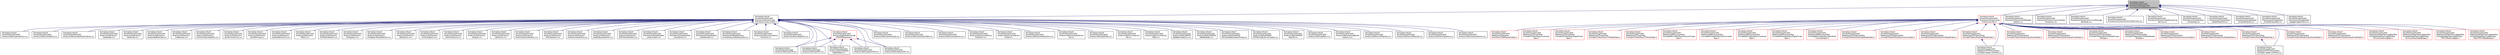 digraph "/home/travis/build/AliceO2Group/AliceO2/Framework/Core/include/Framework/EndOfStreamContext.h"
{
 // INTERACTIVE_SVG=YES
  bgcolor="transparent";
  edge [fontname="Helvetica",fontsize="10",labelfontname="Helvetica",labelfontsize="10"];
  node [fontname="Helvetica",fontsize="10",shape=record];
  Node110 [label="/home/travis/build\l/AliceO2Group/AliceO2\l/Framework/Core/include\l/Framework/EndOfStreamContext.h",height=0.2,width=0.4,color="black", fillcolor="grey75", style="filled", fontcolor="black"];
  Node110 -> Node111 [dir="back",color="midnightblue",fontsize="10",style="solid",fontname="Helvetica"];
  Node111 [label="/home/travis/build\l/AliceO2Group/AliceO2\l/Framework/Core/include\l/Framework/AnalysisTask.h",height=0.2,width=0.4,color="black",URL="$d6/d57/AnalysisTask_8h.html"];
  Node111 -> Node112 [dir="back",color="midnightblue",fontsize="10",style="solid",fontname="Helvetica"];
  Node112 [label="/home/travis/build\l/AliceO2Group/AliceO2\l/Analysis/Core/src/Correlation\lContainer.cxx",height=0.2,width=0.4,color="black",URL="$dc/def/CorrelationContainer_8cxx.html"];
  Node111 -> Node113 [dir="back",color="midnightblue",fontsize="10",style="solid",fontname="Helvetica"];
  Node113 [label="/home/travis/build\l/AliceO2Group/AliceO2\l/Analysis/Core/src/StepTHn.cxx",height=0.2,width=0.4,color="black",URL="$d9/dae/StepTHn_8cxx.html"];
  Node111 -> Node114 [dir="back",color="midnightblue",fontsize="10",style="solid",fontname="Helvetica"];
  Node114 [label="/home/travis/build\l/AliceO2Group/AliceO2\l/Analysis/DataModel/include\l/PID/PIDResponse.h",height=0.2,width=0.4,color="red",URL="$d1/d98/PIDResponse_8h.html",tooltip="Set of tables, tasks and utilities to provide the interface between the analysis data model and the P..."];
  Node114 -> Node119 [dir="back",color="midnightblue",fontsize="10",style="solid",fontname="Helvetica"];
  Node119 [label="/home/travis/build\l/AliceO2Group/AliceO2\l/Analysis/Tasks/pidTOF.cxx",height=0.2,width=0.4,color="black",URL="$d5/d53/pidTOF_8cxx.html"];
  Node114 -> Node120 [dir="back",color="midnightblue",fontsize="10",style="solid",fontname="Helvetica"];
  Node120 [label="/home/travis/build\l/AliceO2Group/AliceO2\l/Analysis/Tasks/pidTPC.cxx",height=0.2,width=0.4,color="black",URL="$db/da2/pidTPC_8cxx.html"];
  Node114 -> Node116 [dir="back",color="midnightblue",fontsize="10",style="solid",fontname="Helvetica"];
  Node116 [label="/home/travis/build\l/AliceO2Group/AliceO2\l/Analysis/Tasks/PWGDQ\l/tableMaker.cxx",height=0.2,width=0.4,color="black",URL="$d9/d14/tableMaker_8cxx.html"];
  Node114 -> Node121 [dir="back",color="midnightblue",fontsize="10",style="solid",fontname="Helvetica"];
  Node121 [label="/home/travis/build\l/AliceO2Group/AliceO2\l/Analysis/Tasks/spectraTOF.cxx",height=0.2,width=0.4,color="black",URL="$df/d80/spectraTOF_8cxx.html"];
  Node114 -> Node122 [dir="back",color="midnightblue",fontsize="10",style="solid",fontname="Helvetica"];
  Node122 [label="/home/travis/build\l/AliceO2Group/AliceO2\l/Analysis/Tasks/spectraTPC.cxx",height=0.2,width=0.4,color="black",URL="$da/db2/spectraTPC_8cxx.html"];
  Node111 -> Node123 [dir="back",color="midnightblue",fontsize="10",style="solid",fontname="Helvetica"];
  Node123 [label="/home/travis/build\l/AliceO2Group/AliceO2\l/Analysis/Tasks/centralityQa.cxx",height=0.2,width=0.4,color="black",URL="$d5/d75/centralityQa_8cxx.html"];
  Node111 -> Node124 [dir="back",color="midnightblue",fontsize="10",style="solid",fontname="Helvetica"];
  Node124 [label="/home/travis/build\l/AliceO2Group/AliceO2\l/Analysis/Tasks/centralityTable.cxx",height=0.2,width=0.4,color="black",URL="$de/d41/centralityTable_8cxx.html"];
  Node111 -> Node125 [dir="back",color="midnightblue",fontsize="10",style="solid",fontname="Helvetica"];
  Node125 [label="/home/travis/build\l/AliceO2Group/AliceO2\l/Analysis/Tasks/correlations.cxx",height=0.2,width=0.4,color="black",URL="$d9/d61/correlations_8cxx.html"];
  Node111 -> Node126 [dir="back",color="midnightblue",fontsize="10",style="solid",fontname="Helvetica"];
  Node126 [label="/home/travis/build\l/AliceO2Group/AliceO2\l/Analysis/Tasks/correlations\lCollection.cxx",height=0.2,width=0.4,color="black",URL="$df/d59/correlationsCollection_8cxx.html"];
  Node111 -> Node127 [dir="back",color="midnightblue",fontsize="10",style="solid",fontname="Helvetica"];
  Node127 [label="/home/travis/build\l/AliceO2Group/AliceO2\l/Analysis/Tasks/correlations\lMixed.cxx",height=0.2,width=0.4,color="black",URL="$d4/d39/correlationsMixed_8cxx.html"];
  Node111 -> Node128 [dir="back",color="midnightblue",fontsize="10",style="solid",fontname="Helvetica"];
  Node128 [label="/home/travis/build\l/AliceO2Group/AliceO2\l/Analysis/Tasks/eventSelection.cxx",height=0.2,width=0.4,color="black",URL="$d9/df1/eventSelection_8cxx.html"];
  Node111 -> Node129 [dir="back",color="midnightblue",fontsize="10",style="solid",fontname="Helvetica"];
  Node129 [label="/home/travis/build\l/AliceO2Group/AliceO2\l/Analysis/Tasks/eventSelection\lQa.cxx",height=0.2,width=0.4,color="black",URL="$dd/d91/eventSelectionQa_8cxx.html"];
  Node111 -> Node130 [dir="back",color="midnightblue",fontsize="10",style="solid",fontname="Helvetica"];
  Node130 [label="/home/travis/build\l/AliceO2Group/AliceO2\l/Analysis/Tasks/jetfinder.cxx",height=0.2,width=0.4,color="black",URL="$d2/dc6/jetfinder_8cxx.html"];
  Node111 -> Node131 [dir="back",color="midnightblue",fontsize="10",style="solid",fontname="Helvetica"];
  Node131 [label="/home/travis/build\l/AliceO2Group/AliceO2\l/Analysis/Tasks/multiplicity\lQa.cxx",height=0.2,width=0.4,color="black",URL="$d3/d6a/multiplicityQa_8cxx.html"];
  Node111 -> Node132 [dir="back",color="midnightblue",fontsize="10",style="solid",fontname="Helvetica"];
  Node132 [label="/home/travis/build\l/AliceO2Group/AliceO2\l/Analysis/Tasks/multiplicity\lTable.cxx",height=0.2,width=0.4,color="black",URL="$d4/d23/multiplicityTable_8cxx.html"];
  Node111 -> Node119 [dir="back",color="midnightblue",fontsize="10",style="solid",fontname="Helvetica"];
  Node111 -> Node120 [dir="back",color="midnightblue",fontsize="10",style="solid",fontname="Helvetica"];
  Node111 -> Node133 [dir="back",color="midnightblue",fontsize="10",style="solid",fontname="Helvetica"];
  Node133 [label="/home/travis/build\l/AliceO2Group/AliceO2\l/Analysis/Tasks/PWGCF\l/dptdptcorrelations.cxx",height=0.2,width=0.4,color="black",URL="$dc/db0/dptdptcorrelations_8cxx.html"];
  Node111 -> Node116 [dir="back",color="midnightblue",fontsize="10",style="solid",fontname="Helvetica"];
  Node111 -> Node117 [dir="back",color="midnightblue",fontsize="10",style="solid",fontname="Helvetica"];
  Node117 [label="/home/travis/build\l/AliceO2Group/AliceO2\l/Analysis/Tasks/PWGDQ\l/tableReader.cxx",height=0.2,width=0.4,color="black",URL="$d8/d43/tableReader_8cxx.html"];
  Node111 -> Node134 [dir="back",color="midnightblue",fontsize="10",style="solid",fontname="Helvetica"];
  Node134 [label="/home/travis/build\l/AliceO2Group/AliceO2\l/Analysis/Tasks/PWGHF\l/HFCandidateCreator2Prong.cxx",height=0.2,width=0.4,color="black",URL="$d3/d9f/HFCandidateCreator2Prong_8cxx.html"];
  Node111 -> Node135 [dir="back",color="midnightblue",fontsize="10",style="solid",fontname="Helvetica"];
  Node135 [label="/home/travis/build\l/AliceO2Group/AliceO2\l/Analysis/Tasks/PWGHF\l/HFTrackIndexSkimsCreator.cxx",height=0.2,width=0.4,color="black",URL="$d2/d43/HFTrackIndexSkimsCreator_8cxx.html"];
  Node111 -> Node136 [dir="back",color="midnightblue",fontsize="10",style="solid",fontname="Helvetica"];
  Node136 [label="/home/travis/build\l/AliceO2Group/AliceO2\l/Analysis/Tasks/PWGHF\l/taskD0.cxx",height=0.2,width=0.4,color="black",URL="$de/da9/taskD0_8cxx.html"];
  Node111 -> Node137 [dir="back",color="midnightblue",fontsize="10",style="solid",fontname="Helvetica"];
  Node137 [label="/home/travis/build\l/AliceO2Group/AliceO2\l/Analysis/Tasks/qaTask.cxx",height=0.2,width=0.4,color="black",URL="$d3/d6e/qaTask_8cxx.html"];
  Node111 -> Node138 [dir="back",color="midnightblue",fontsize="10",style="solid",fontname="Helvetica"];
  Node138 [label="/home/travis/build\l/AliceO2Group/AliceO2\l/Analysis/Tasks/reducedEvent\lAnalysis.cxx",height=0.2,width=0.4,color="black",URL="$d4/d5e/reducedEventAnalysis_8cxx.html"];
  Node111 -> Node139 [dir="back",color="midnightblue",fontsize="10",style="solid",fontname="Helvetica"];
  Node139 [label="/home/travis/build\l/AliceO2Group/AliceO2\l/Analysis/Tasks/run2Matcher.cxx",height=0.2,width=0.4,color="black",URL="$de/d2c/run2Matcher_8cxx.html"];
  Node111 -> Node140 [dir="back",color="midnightblue",fontsize="10",style="solid",fontname="Helvetica"];
  Node140 [label="/home/travis/build\l/AliceO2Group/AliceO2\l/Analysis/Tasks/run3Matcher.cxx",height=0.2,width=0.4,color="black",URL="$d3/ddb/run3Matcher_8cxx.html"];
  Node111 -> Node121 [dir="back",color="midnightblue",fontsize="10",style="solid",fontname="Helvetica"];
  Node111 -> Node122 [dir="back",color="midnightblue",fontsize="10",style="solid",fontname="Helvetica"];
  Node111 -> Node141 [dir="back",color="midnightblue",fontsize="10",style="solid",fontname="Helvetica"];
  Node141 [label="/home/travis/build\l/AliceO2Group/AliceO2\l/Analysis/Tasks/timestamp.cxx",height=0.2,width=0.4,color="black",URL="$d7/d26/timestamp_8cxx.html"];
  Node111 -> Node142 [dir="back",color="midnightblue",fontsize="10",style="solid",fontname="Helvetica"];
  Node142 [label="/home/travis/build\l/AliceO2Group/AliceO2\l/Analysis/Tasks/trackselection.cxx",height=0.2,width=0.4,color="black",URL="$db/d90/trackselection_8cxx.html"];
  Node111 -> Node143 [dir="back",color="midnightblue",fontsize="10",style="solid",fontname="Helvetica"];
  Node143 [label="/home/travis/build\l/AliceO2Group/AliceO2\l/Analysis/Tasks/upcAnalysis.cxx",height=0.2,width=0.4,color="black",URL="$d2/d9d/upcAnalysis_8cxx.html"];
  Node111 -> Node144 [dir="back",color="midnightblue",fontsize="10",style="solid",fontname="Helvetica"];
  Node144 [label="/home/travis/build\l/AliceO2Group/AliceO2\l/Analysis/Tasks/validation.cxx",height=0.2,width=0.4,color="black",URL="$dd/d1b/validation_8cxx.html"];
  Node111 -> Node145 [dir="back",color="midnightblue",fontsize="10",style="solid",fontname="Helvetica"];
  Node145 [label="/home/travis/build\l/AliceO2Group/AliceO2\l/Analysis/Tasks/weakDecayIndices.cxx",height=0.2,width=0.4,color="black",URL="$d1/d70/weakDecayIndices_8cxx.html"];
  Node111 -> Node146 [dir="back",color="midnightblue",fontsize="10",style="solid",fontname="Helvetica"];
  Node146 [label="/home/travis/build\l/AliceO2Group/AliceO2\l/Analysis/Tutorials/src\l/aodreader.cxx",height=0.2,width=0.4,color="black",URL="$dd/d00/aodreader_8cxx.html"];
  Node111 -> Node147 [dir="back",color="midnightblue",fontsize="10",style="solid",fontname="Helvetica"];
  Node147 [label="/home/travis/build\l/AliceO2Group/AliceO2\l/Analysis/Tutorials/src\l/aodwriter.cxx",height=0.2,width=0.4,color="black",URL="$d0/dee/aodwriter_8cxx.html"];
  Node111 -> Node148 [dir="back",color="midnightblue",fontsize="10",style="solid",fontname="Helvetica"];
  Node148 [label="/home/travis/build\l/AliceO2Group/AliceO2\l/Analysis/Tutorials/src\l/associatedExample.cxx",height=0.2,width=0.4,color="black",URL="$d6/dcb/associatedExample_8cxx.html"];
  Node111 -> Node149 [dir="back",color="midnightblue",fontsize="10",style="solid",fontname="Helvetica"];
  Node149 [label="/home/travis/build\l/AliceO2Group/AliceO2\l/Analysis/Tutorials/src\l/ccdbaccess.cxx",height=0.2,width=0.4,color="black",URL="$d4/da6/ccdbaccess_8cxx.html"];
  Node111 -> Node150 [dir="back",color="midnightblue",fontsize="10",style="solid",fontname="Helvetica"];
  Node150 [label="/home/travis/build\l/AliceO2Group/AliceO2\l/Analysis/Tutorials/src\l/collisionTracksIteration.cxx",height=0.2,width=0.4,color="black",URL="$d4/dd5/collisionTracksIteration_8cxx.html"];
  Node111 -> Node151 [dir="back",color="midnightblue",fontsize="10",style="solid",fontname="Helvetica"];
  Node151 [label="/home/travis/build\l/AliceO2Group/AliceO2\l/Analysis/Tutorials/src\l/dynamicColumns.cxx",height=0.2,width=0.4,color="black",URL="$d2/df5/dynamicColumns_8cxx.html"];
  Node111 -> Node152 [dir="back",color="midnightblue",fontsize="10",style="solid",fontname="Helvetica"];
  Node152 [label="/home/travis/build\l/AliceO2Group/AliceO2\l/Analysis/Tutorials/src\l/eventMixing.cxx",height=0.2,width=0.4,color="black",URL="$d6/ddb/eventMixing_8cxx.html"];
  Node111 -> Node153 [dir="back",color="midnightblue",fontsize="10",style="solid",fontname="Helvetica"];
  Node153 [label="/home/travis/build\l/AliceO2Group/AliceO2\l/Analysis/Tutorials/src\l/extendedColumns.cxx",height=0.2,width=0.4,color="black",URL="$de/d6f/extendedColumns_8cxx.html"];
  Node111 -> Node154 [dir="back",color="midnightblue",fontsize="10",style="solid",fontname="Helvetica"];
  Node154 [label="/home/travis/build\l/AliceO2Group/AliceO2\l/Analysis/Tutorials/src\l/filters.cxx",height=0.2,width=0.4,color="black",URL="$d6/d77/filters_8cxx.html"];
  Node111 -> Node155 [dir="back",color="midnightblue",fontsize="10",style="solid",fontname="Helvetica"];
  Node155 [label="/home/travis/build\l/AliceO2Group/AliceO2\l/Analysis/Tutorials/src\l/fullTrackIteration.cxx",height=0.2,width=0.4,color="black",URL="$d2/d4e/fullTrackIteration_8cxx.html"];
  Node111 -> Node156 [dir="back",color="midnightblue",fontsize="10",style="solid",fontname="Helvetica"];
  Node156 [label="/home/travis/build\l/AliceO2Group/AliceO2\l/Analysis/Tutorials/src\l/histograms.cxx",height=0.2,width=0.4,color="black",URL="$df/d90/histograms_8cxx.html"];
  Node111 -> Node157 [dir="back",color="midnightblue",fontsize="10",style="solid",fontname="Helvetica"];
  Node157 [label="/home/travis/build\l/AliceO2Group/AliceO2\l/Analysis/Tutorials/src\l/histogramTrackSelection.cxx",height=0.2,width=0.4,color="black",URL="$dd/d06/histogramTrackSelection_8cxx.html"];
  Node111 -> Node158 [dir="back",color="midnightblue",fontsize="10",style="solid",fontname="Helvetica"];
  Node158 [label="/home/travis/build\l/AliceO2Group/AliceO2\l/Analysis/Tutorials/src\l/jetAnalysis.cxx",height=0.2,width=0.4,color="black",URL="$d7/d21/jetAnalysis_8cxx.html"];
  Node111 -> Node159 [dir="back",color="midnightblue",fontsize="10",style="solid",fontname="Helvetica"];
  Node159 [label="/home/travis/build\l/AliceO2Group/AliceO2\l/Analysis/Tutorials/src\l/mcHistograms.cxx",height=0.2,width=0.4,color="black",URL="$dd/d84/mcHistograms_8cxx.html"];
  Node111 -> Node160 [dir="back",color="midnightblue",fontsize="10",style="solid",fontname="Helvetica"];
  Node160 [label="/home/travis/build\l/AliceO2Group/AliceO2\l/Analysis/Tutorials/src\l/newCollections.cxx",height=0.2,width=0.4,color="black",URL="$d7/d10/newCollections_8cxx.html"];
  Node111 -> Node161 [dir="back",color="midnightblue",fontsize="10",style="solid",fontname="Helvetica"];
  Node161 [label="/home/travis/build\l/AliceO2Group/AliceO2\l/Analysis/Tutorials/src\l/outputs.cxx",height=0.2,width=0.4,color="black",URL="$d3/d45/outputs_8cxx.html"];
  Node111 -> Node162 [dir="back",color="midnightblue",fontsize="10",style="solid",fontname="Helvetica"];
  Node162 [label="/home/travis/build\l/AliceO2Group/AliceO2\l/Analysis/Tutorials/src\l/partitions.cxx",height=0.2,width=0.4,color="black",URL="$dc/dae/partitions_8cxx.html"];
  Node111 -> Node163 [dir="back",color="midnightblue",fontsize="10",style="solid",fontname="Helvetica"];
  Node163 [label="/home/travis/build\l/AliceO2Group/AliceO2\l/Analysis/Tutorials/src\l/trackCollectionIteration.cxx",height=0.2,width=0.4,color="black",URL="$d4/ded/trackCollectionIteration_8cxx.html"];
  Node111 -> Node164 [dir="back",color="midnightblue",fontsize="10",style="solid",fontname="Helvetica"];
  Node164 [label="/home/travis/build\l/AliceO2Group/AliceO2\l/Analysis/Tutorials/src\l/trackIteration.cxx",height=0.2,width=0.4,color="black",URL="$db/d7e/trackIteration_8cxx.html"];
  Node111 -> Node165 [dir="back",color="midnightblue",fontsize="10",style="solid",fontname="Helvetica"];
  Node165 [label="/home/travis/build\l/AliceO2Group/AliceO2\l/Analysis/Tutorials/src\l/tracksCombinations.cxx",height=0.2,width=0.4,color="black",URL="$d0/da7/tracksCombinations_8cxx.html"];
  Node111 -> Node166 [dir="back",color="midnightblue",fontsize="10",style="solid",fontname="Helvetica"];
  Node166 [label="/home/travis/build\l/AliceO2Group/AliceO2\l/Analysis/Tutorials/src\l/weakDecayIteration.cxx",height=0.2,width=0.4,color="black",URL="$d7/d67/weakDecayIteration_8cxx.html"];
  Node111 -> Node167 [dir="back",color="midnightblue",fontsize="10",style="solid",fontname="Helvetica"];
  Node167 [label="/home/travis/build\l/AliceO2Group/AliceO2\l/Analysis/Tutorials/src\l/ZDCVZeroIteration.cxx",height=0.2,width=0.4,color="black",URL="$dc/d22/ZDCVZeroIteration_8cxx.html"];
  Node111 -> Node168 [dir="back",color="midnightblue",fontsize="10",style="solid",fontname="Helvetica"];
  Node168 [label="/home/travis/build\l/AliceO2Group/AliceO2\l/Framework/Core/test/test\l_AnalysisTask.cxx",height=0.2,width=0.4,color="black",URL="$d9/d09/test__AnalysisTask_8cxx.html"];
  Node111 -> Node169 [dir="back",color="midnightblue",fontsize="10",style="solid",fontname="Helvetica"];
  Node169 [label="/home/travis/build\l/AliceO2Group/AliceO2\l/Framework/Core/test/test\l_GroupSlicer.cxx",height=0.2,width=0.4,color="black",URL="$d2/d45/test__GroupSlicer_8cxx.html"];
  Node111 -> Node170 [dir="back",color="midnightblue",fontsize="10",style="solid",fontname="Helvetica"];
  Node170 [label="/home/travis/build\l/AliceO2Group/AliceO2\l/Framework/Core/test/test\l_IndexBuilder.cxx",height=0.2,width=0.4,color="black",URL="$d9/dab/test__IndexBuilder_8cxx.html"];
  Node111 -> Node171 [dir="back",color="midnightblue",fontsize="10",style="solid",fontname="Helvetica"];
  Node171 [label="/home/travis/build\l/AliceO2Group/AliceO2\l/Framework/TestWorkflows\l/src/o2AnalysisTaskExample.cxx",height=0.2,width=0.4,color="black",URL="$d1/d61/o2AnalysisTaskExample_8cxx.html"];
  Node110 -> Node172 [dir="back",color="midnightblue",fontsize="10",style="solid",fontname="Helvetica"];
  Node172 [label="/home/travis/build\l/AliceO2Group/AliceO2\l/Framework/Core/include\l/Framework/Task.h",height=0.2,width=0.4,color="red",URL="$df/d4f/Task_8h.html"];
  Node172 -> Node173 [dir="back",color="midnightblue",fontsize="10",style="solid",fontname="Helvetica"];
  Node173 [label="/home/travis/build\l/AliceO2Group/AliceO2\l/Detectors/Calibration\l/workflow/CCDBPopulatorSpec.h",height=0.2,width=0.4,color="red",URL="$df/df4/CCDBPopulatorSpec_8h.html"];
  Node172 -> Node175 [dir="back",color="midnightblue",fontsize="10",style="solid",fontname="Helvetica"];
  Node175 [label="/home/travis/build\l/AliceO2Group/AliceO2\l/Detectors/CPV/workflow\l/include/CPVWorkflow/Clusterizer\lSpec.h",height=0.2,width=0.4,color="red",URL="$d9/dcc/CPV_2workflow_2include_2CPVWorkflow_2ClusterizerSpec_8h.html"];
  Node172 -> Node178 [dir="back",color="midnightblue",fontsize="10",style="solid",fontname="Helvetica"];
  Node178 [label="/home/travis/build\l/AliceO2Group/AliceO2\l/Detectors/CPV/workflow\l/include/CPVWorkflow/DigitsPrinter\lSpec.h",height=0.2,width=0.4,color="red",URL="$d4/d19/CPV_2workflow_2include_2CPVWorkflow_2DigitsPrinterSpec_8h.html"];
  Node172 -> Node180 [dir="back",color="midnightblue",fontsize="10",style="solid",fontname="Helvetica"];
  Node180 [label="/home/travis/build\l/AliceO2Group/AliceO2\l/Detectors/CTF/workflow\l/include/CTFWorkflow/CTFReaderSpec.h",height=0.2,width=0.4,color="red",URL="$df/df4/CTFReaderSpec_8h.html"];
  Node172 -> Node183 [dir="back",color="midnightblue",fontsize="10",style="solid",fontname="Helvetica"];
  Node183 [label="/home/travis/build\l/AliceO2Group/AliceO2\l/Detectors/CTF/workflow\l/include/CTFWorkflow/CTFWriterSpec.h",height=0.2,width=0.4,color="red",URL="$d8/db0/CTFWriterSpec_8h.html"];
  Node172 -> Node186 [dir="back",color="midnightblue",fontsize="10",style="solid",fontname="Helvetica"];
  Node186 [label="/home/travis/build\l/AliceO2Group/AliceO2\l/Detectors/EMCAL/workflow\l/include/EMCALWorkflow/AnalysisCluster\lSpec.h",height=0.2,width=0.4,color="red",URL="$d3/dd3/AnalysisClusterSpec_8h.html"];
  Node172 -> Node189 [dir="back",color="midnightblue",fontsize="10",style="solid",fontname="Helvetica"];
  Node189 [label="/home/travis/build\l/AliceO2Group/AliceO2\l/Detectors/EMCAL/workflow\l/include/EMCALWorkflow/CellConverter\lSpec.h",height=0.2,width=0.4,color="red",URL="$d3/ddf/EMCAL_2workflow_2include_2EMCALWorkflow_2CellConverterSpec_8h.html"];
  Node172 -> Node191 [dir="back",color="midnightblue",fontsize="10",style="solid",fontname="Helvetica"];
  Node191 [label="/home/travis/build\l/AliceO2Group/AliceO2\l/Detectors/EMCAL/workflow\l/include/EMCALWorkflow/Clusterizer\lSpec.h",height=0.2,width=0.4,color="red",URL="$d2/dd1/EMCAL_2workflow_2include_2EMCALWorkflow_2ClusterizerSpec_8h.html"];
  Node172 -> Node193 [dir="back",color="midnightblue",fontsize="10",style="solid",fontname="Helvetica"];
  Node193 [label="/home/travis/build\l/AliceO2Group/AliceO2\l/Detectors/EMCAL/workflow\l/include/EMCALWorkflow/DigitsPrinter\lSpec.h",height=0.2,width=0.4,color="red",URL="$d3/d59/EMCAL_2workflow_2include_2EMCALWorkflow_2DigitsPrinterSpec_8h.html"];
  Node172 -> Node195 [dir="back",color="midnightblue",fontsize="10",style="solid",fontname="Helvetica"];
  Node195 [label="/home/travis/build\l/AliceO2Group/AliceO2\l/Detectors/EMCAL/workflow\l/include/EMCALWorkflow/RawToCell\lConverterSpec.h",height=0.2,width=0.4,color="red",URL="$d5/da4/RawToCellConverterSpec_8h.html"];
  Node172 -> Node197 [dir="back",color="midnightblue",fontsize="10",style="solid",fontname="Helvetica"];
  Node197 [label="/home/travis/build\l/AliceO2Group/AliceO2\l/Detectors/FIT/FDD/workflow\l/include/FDDWorkflow/DigitReaderSpec.h",height=0.2,width=0.4,color="red",URL="$dd/d24/FIT_2FDD_2workflow_2include_2FDDWorkflow_2DigitReaderSpec_8h.html"];
  Node172 -> Node200 [dir="back",color="midnightblue",fontsize="10",style="solid",fontname="Helvetica"];
  Node200 [label="/home/travis/build\l/AliceO2Group/AliceO2\l/Detectors/FIT/FDD/workflow\l/include/FDDWorkflow/ReconstructorSpec.h",height=0.2,width=0.4,color="red",URL="$d7/df4/ReconstructorSpec_8h.html"];
  Node172 -> Node202 [dir="back",color="midnightblue",fontsize="10",style="solid",fontname="Helvetica"];
  Node202 [label="/home/travis/build\l/AliceO2Group/AliceO2\l/Detectors/FIT/FDD/workflow\l/include/FDDWorkflow/RecPointReaderSpec.h",height=0.2,width=0.4,color="red",URL="$d5/de9/FDD_2workflow_2include_2FDDWorkflow_2RecPointReaderSpec_8h.html"];
  Node172 -> Node204 [dir="back",color="midnightblue",fontsize="10",style="solid",fontname="Helvetica"];
  Node204 [label="/home/travis/build\l/AliceO2Group/AliceO2\l/Detectors/FIT/FT0/workflow\l/include/FT0Workflow/DigitReaderSpec.h",height=0.2,width=0.4,color="red",URL="$d6/d6d/FIT_2FT0_2workflow_2include_2FT0Workflow_2DigitReaderSpec_8h.html"];
  Node204 -> Node206 [dir="back",color="midnightblue",fontsize="10",style="solid",fontname="Helvetica"];
  Node206 [label="/home/travis/build\l/AliceO2Group/AliceO2\l/Detectors/FIT/FT0/workflow\l/src/digits-reader-workflow.cxx",height=0.2,width=0.4,color="black",URL="$da/d42/FIT_2FT0_2workflow_2src_2digits-reader-workflow_8cxx.html"];
  Node172 -> Node208 [dir="back",color="midnightblue",fontsize="10",style="solid",fontname="Helvetica"];
  Node208 [label="/home/travis/build\l/AliceO2Group/AliceO2\l/Detectors/FIT/FT0/workflow\l/include/FT0Workflow/EntropyDecoderSpec.h",height=0.2,width=0.4,color="red",URL="$de/de9/FIT_2FT0_2workflow_2include_2FT0Workflow_2EntropyDecoderSpec_8h.html"];
  Node172 -> Node210 [dir="back",color="midnightblue",fontsize="10",style="solid",fontname="Helvetica"];
  Node210 [label="/home/travis/build\l/AliceO2Group/AliceO2\l/Detectors/FIT/FT0/workflow\l/include/FT0Workflow/EntropyEncoderSpec.h",height=0.2,width=0.4,color="red",URL="$d0/d9f/FIT_2FT0_2workflow_2include_2FT0Workflow_2EntropyEncoderSpec_8h.html"];
  Node172 -> Node213 [dir="back",color="midnightblue",fontsize="10",style="solid",fontname="Helvetica"];
  Node213 [label="/home/travis/build\l/AliceO2Group/AliceO2\l/Detectors/FIT/FT0/workflow\l/include/FT0Workflow/FT0DataProcess\lDPLSpec.h",height=0.2,width=0.4,color="red",URL="$d5/db7/FT0DataProcessDPLSpec_8h.html"];
  Node172 -> Node216 [dir="back",color="midnightblue",fontsize="10",style="solid",fontname="Helvetica"];
  Node216 [label="/home/travis/build\l/AliceO2Group/AliceO2\l/Detectors/FIT/FT0/workflow\l/include/FT0Workflow/FT0DataReader\lDPLSpec.h",height=0.2,width=0.4,color="red",URL="$d4/dfa/FT0DataReaderDPLSpec_8h.html"];
  Node172 -> Node218 [dir="back",color="midnightblue",fontsize="10",style="solid",fontname="Helvetica"];
  Node218 [label="/home/travis/build\l/AliceO2Group/AliceO2\l/Detectors/FIT/FT0/workflow\l/include/FT0Workflow/ReconstructionSpec.h",height=0.2,width=0.4,color="red",URL="$d9/d69/ReconstructionSpec_8h.html"];
  Node172 -> Node220 [dir="back",color="midnightblue",fontsize="10",style="solid",fontname="Helvetica"];
  Node220 [label="/home/travis/build\l/AliceO2Group/AliceO2\l/Detectors/FIT/FT0/workflow\l/include/FT0Workflow/RecPointReaderSpec.h",height=0.2,width=0.4,color="red",URL="$db/d8e/FT0_2workflow_2include_2FT0Workflow_2RecPointReaderSpec_8h.html"];
  Node172 -> Node206 [dir="back",color="midnightblue",fontsize="10",style="solid",fontname="Helvetica"];
  Node172 -> Node225 [dir="back",color="midnightblue",fontsize="10",style="solid",fontname="Helvetica"];
  Node225 [label="/home/travis/build\l/AliceO2Group/AliceO2\l/Detectors/FIT/FV0/workflow\l/include/FV0Workflow/DigitReaderSpec.h",height=0.2,width=0.4,color="red",URL="$df/dc4/FIT_2FV0_2workflow_2include_2FV0Workflow_2DigitReaderSpec_8h.html"];
  Node225 -> Node227 [dir="back",color="midnightblue",fontsize="10",style="solid",fontname="Helvetica"];
  Node227 [label="/home/travis/build\l/AliceO2Group/AliceO2\l/Detectors/FIT/FV0/workflow\l/src/digits-reader-workflow.cxx",height=0.2,width=0.4,color="black",URL="$d9/da9/FIT_2FV0_2workflow_2src_2digits-reader-workflow_8cxx.html"];
  Node172 -> Node228 [dir="back",color="midnightblue",fontsize="10",style="solid",fontname="Helvetica"];
  Node228 [label="/home/travis/build\l/AliceO2Group/AliceO2\l/Detectors/FIT/FV0/workflow\l/include/FV0Workflow/EntropyDecoderSpec.h",height=0.2,width=0.4,color="red",URL="$d0/d18/FIT_2FV0_2workflow_2include_2FV0Workflow_2EntropyDecoderSpec_8h.html"];
  Node172 -> Node230 [dir="back",color="midnightblue",fontsize="10",style="solid",fontname="Helvetica"];
  Node230 [label="/home/travis/build\l/AliceO2Group/AliceO2\l/Detectors/FIT/FV0/workflow\l/include/FV0Workflow/EntropyEncoderSpec.h",height=0.2,width=0.4,color="red",URL="$de/de1/FIT_2FV0_2workflow_2include_2FV0Workflow_2EntropyEncoderSpec_8h.html"];
  Node172 -> Node227 [dir="back",color="midnightblue",fontsize="10",style="solid",fontname="Helvetica"];
  Node172 -> Node233 [dir="back",color="midnightblue",fontsize="10",style="solid",fontname="Helvetica"];
  Node233 [label="/home/travis/build\l/AliceO2Group/AliceO2\l/Detectors/GlobalTrackingWorkflow\l/include/GlobalTrackingWorkflow\l/PrimaryVertexingSpec.h",height=0.2,width=0.4,color="red",URL="$d8/d11/PrimaryVertexingSpec_8h.html"];
  Node172 -> Node235 [dir="back",color="midnightblue",fontsize="10",style="solid",fontname="Helvetica"];
  Node235 [label="/home/travis/build\l/AliceO2Group/AliceO2\l/Detectors/GlobalTrackingWorkflow\l/include/GlobalTrackingWorkflow\l/PrimaryVertexReaderSpec.h",height=0.2,width=0.4,color="red",URL="$d3/d93/PrimaryVertexReaderSpec_8h.html"];
  Node172 -> Node238 [dir="back",color="midnightblue",fontsize="10",style="solid",fontname="Helvetica"];
  Node238 [label="/home/travis/build\l/AliceO2Group/AliceO2\l/Detectors/GlobalTrackingWorkflow\l/include/GlobalTrackingWorkflow\l/TPCITSMatchingSpec.h",height=0.2,width=0.4,color="red",URL="$da/d20/TPCITSMatchingSpec_8h.html"];
  Node172 -> Node240 [dir="back",color="midnightblue",fontsize="10",style="solid",fontname="Helvetica"];
  Node240 [label="/home/travis/build\l/AliceO2Group/AliceO2\l/Detectors/GlobalTrackingWorkflow\l/include/GlobalTrackingWorkflow\l/TrackTPCITSReaderSpec.h",height=0.2,width=0.4,color="red",URL="$de/daa/TrackTPCITSReaderSpec_8h.html"];
  Node110 -> Node395 [dir="back",color="midnightblue",fontsize="10",style="solid",fontname="Helvetica"];
  Node395 [label="/home/travis/build\l/AliceO2Group/AliceO2\l/Framework/Core/src/AODReader\lHelpers.cxx",height=0.2,width=0.4,color="black",URL="$d4/dc5/AODReaderHelpers_8cxx.html"];
  Node110 -> Node396 [dir="back",color="midnightblue",fontsize="10",style="solid",fontname="Helvetica"];
  Node396 [label="/home/travis/build\l/AliceO2Group/AliceO2\l/Framework/Core/src/CommonData\lProcessors.cxx",height=0.2,width=0.4,color="black",URL="$df/d93/CommonDataProcessors_8cxx.html"];
  Node110 -> Node397 [dir="back",color="midnightblue",fontsize="10",style="solid",fontname="Helvetica"];
  Node397 [label="/home/travis/build\l/AliceO2Group/AliceO2\l/Framework/Core/src/CommonMessage\lBackends.cxx",height=0.2,width=0.4,color="black",URL="$d9/d10/CommonMessageBackends_8cxx.html"];
  Node110 -> Node398 [dir="back",color="midnightblue",fontsize="10",style="solid",fontname="Helvetica"];
  Node398 [label="/home/travis/build\l/AliceO2Group/AliceO2\l/Framework/Core/src/CommonServices.cxx",height=0.2,width=0.4,color="black",URL="$dd/d27/CommonServices_8cxx.html"];
  Node110 -> Node399 [dir="back",color="midnightblue",fontsize="10",style="solid",fontname="Helvetica"];
  Node399 [label="/home/travis/build\l/AliceO2Group/AliceO2\l/Framework/Core/src/DataProcessing\lDevice.cxx",height=0.2,width=0.4,color="black",URL="$db/dac/DataProcessingDevice_8cxx.html"];
  Node110 -> Node400 [dir="back",color="midnightblue",fontsize="10",style="solid",fontname="Helvetica"];
  Node400 [label="/home/travis/build\l/AliceO2Group/AliceO2\l/Framework/Core/test/test\l_Forwarding.cxx",height=0.2,width=0.4,color="black",URL="$de/dae/test__Forwarding_8cxx.html"];
  Node110 -> Node401 [dir="back",color="midnightblue",fontsize="10",style="solid",fontname="Helvetica"];
  Node401 [label="/home/travis/build\l/AliceO2Group/AliceO2\l/Framework/Core/test/test\l_ParallelPipeline.cxx",height=0.2,width=0.4,color="black",URL="$d8/d7e/test__ParallelPipeline_8cxx.html"];
  Node110 -> Node402 [dir="back",color="midnightblue",fontsize="10",style="solid",fontname="Helvetica"];
  Node402 [label="/home/travis/build\l/AliceO2Group/AliceO2\l/Framework/Core/test/test\l_SimpleWildcard.cxx",height=0.2,width=0.4,color="black",URL="$df/d6e/test__SimpleWildcard_8cxx.html"];
  Node110 -> Node403 [dir="back",color="midnightblue",fontsize="10",style="solid",fontname="Helvetica"];
  Node403 [label="/home/travis/build\l/AliceO2Group/AliceO2\l/Framework/Core/test/test\l_SimpleWildcard02.cxx",height=0.2,width=0.4,color="black",URL="$dc/db8/test__SimpleWildcard02_8cxx.html"];
  Node110 -> Node404 [dir="back",color="midnightblue",fontsize="10",style="solid",fontname="Helvetica"];
  Node404 [label="/home/travis/build\l/AliceO2Group/AliceO2\l/Framework/Core/test/test\l_StaggeringWorkflow.cxx",height=0.2,width=0.4,color="black",URL="$dd/d16/test__StaggeringWorkflow_8cxx.html"];
}
